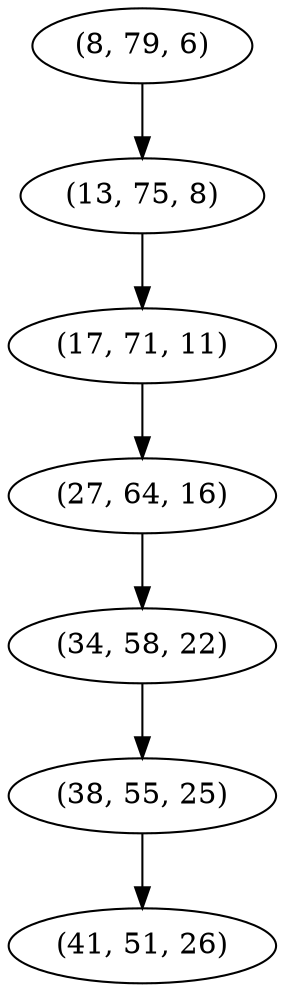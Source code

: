 digraph tree {
    "(8, 79, 6)";
    "(13, 75, 8)";
    "(17, 71, 11)";
    "(27, 64, 16)";
    "(34, 58, 22)";
    "(38, 55, 25)";
    "(41, 51, 26)";
    "(8, 79, 6)" -> "(13, 75, 8)";
    "(13, 75, 8)" -> "(17, 71, 11)";
    "(17, 71, 11)" -> "(27, 64, 16)";
    "(27, 64, 16)" -> "(34, 58, 22)";
    "(34, 58, 22)" -> "(38, 55, 25)";
    "(38, 55, 25)" -> "(41, 51, 26)";
}
